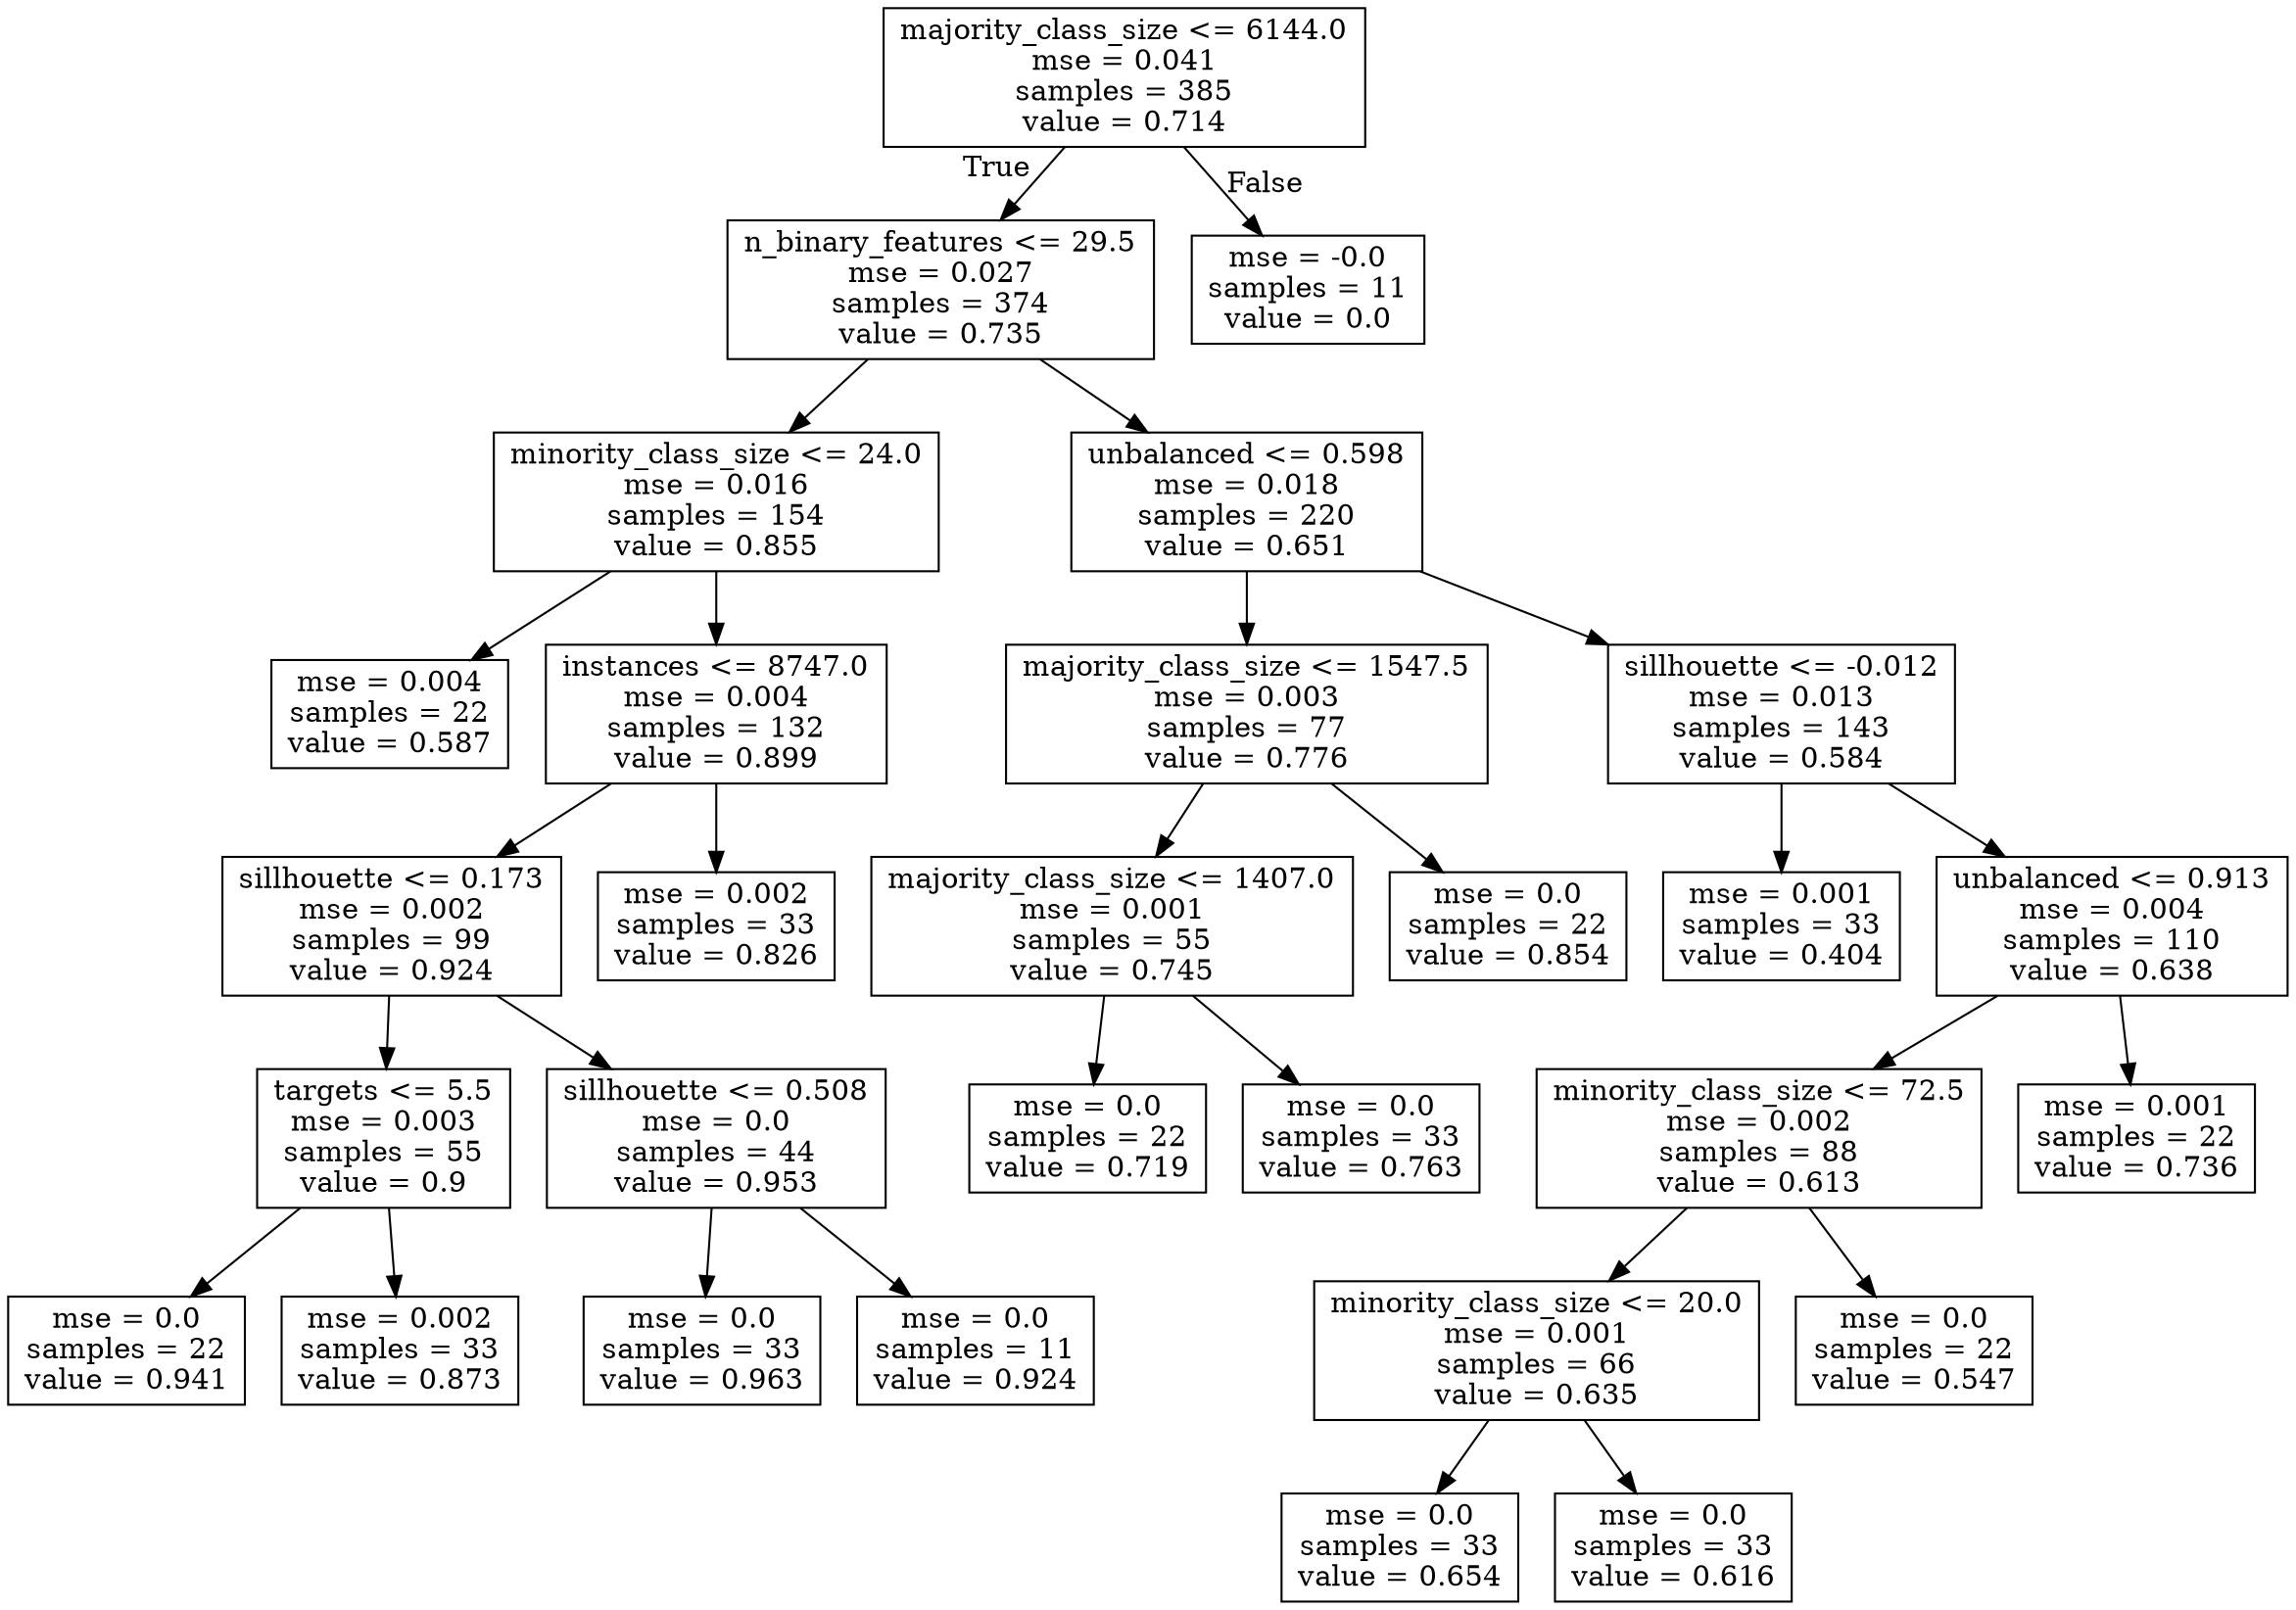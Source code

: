 digraph Tree {
node [shape=box] ;
0 [label="majority_class_size <= 6144.0\nmse = 0.041\nsamples = 385\nvalue = 0.714"] ;
1 [label="n_binary_features <= 29.5\nmse = 0.027\nsamples = 374\nvalue = 0.735"] ;
0 -> 1 [labeldistance=2.5, labelangle=45, headlabel="True"] ;
2 [label="minority_class_size <= 24.0\nmse = 0.016\nsamples = 154\nvalue = 0.855"] ;
1 -> 2 ;
3 [label="mse = 0.004\nsamples = 22\nvalue = 0.587"] ;
2 -> 3 ;
4 [label="instances <= 8747.0\nmse = 0.004\nsamples = 132\nvalue = 0.899"] ;
2 -> 4 ;
5 [label="sillhouette <= 0.173\nmse = 0.002\nsamples = 99\nvalue = 0.924"] ;
4 -> 5 ;
6 [label="targets <= 5.5\nmse = 0.003\nsamples = 55\nvalue = 0.9"] ;
5 -> 6 ;
7 [label="mse = 0.0\nsamples = 22\nvalue = 0.941"] ;
6 -> 7 ;
8 [label="mse = 0.002\nsamples = 33\nvalue = 0.873"] ;
6 -> 8 ;
9 [label="sillhouette <= 0.508\nmse = 0.0\nsamples = 44\nvalue = 0.953"] ;
5 -> 9 ;
10 [label="mse = 0.0\nsamples = 33\nvalue = 0.963"] ;
9 -> 10 ;
11 [label="mse = 0.0\nsamples = 11\nvalue = 0.924"] ;
9 -> 11 ;
12 [label="mse = 0.002\nsamples = 33\nvalue = 0.826"] ;
4 -> 12 ;
13 [label="unbalanced <= 0.598\nmse = 0.018\nsamples = 220\nvalue = 0.651"] ;
1 -> 13 ;
14 [label="majority_class_size <= 1547.5\nmse = 0.003\nsamples = 77\nvalue = 0.776"] ;
13 -> 14 ;
15 [label="majority_class_size <= 1407.0\nmse = 0.001\nsamples = 55\nvalue = 0.745"] ;
14 -> 15 ;
16 [label="mse = 0.0\nsamples = 22\nvalue = 0.719"] ;
15 -> 16 ;
17 [label="mse = 0.0\nsamples = 33\nvalue = 0.763"] ;
15 -> 17 ;
18 [label="mse = 0.0\nsamples = 22\nvalue = 0.854"] ;
14 -> 18 ;
19 [label="sillhouette <= -0.012\nmse = 0.013\nsamples = 143\nvalue = 0.584"] ;
13 -> 19 ;
20 [label="mse = 0.001\nsamples = 33\nvalue = 0.404"] ;
19 -> 20 ;
21 [label="unbalanced <= 0.913\nmse = 0.004\nsamples = 110\nvalue = 0.638"] ;
19 -> 21 ;
22 [label="minority_class_size <= 72.5\nmse = 0.002\nsamples = 88\nvalue = 0.613"] ;
21 -> 22 ;
23 [label="minority_class_size <= 20.0\nmse = 0.001\nsamples = 66\nvalue = 0.635"] ;
22 -> 23 ;
24 [label="mse = 0.0\nsamples = 33\nvalue = 0.654"] ;
23 -> 24 ;
25 [label="mse = 0.0\nsamples = 33\nvalue = 0.616"] ;
23 -> 25 ;
26 [label="mse = 0.0\nsamples = 22\nvalue = 0.547"] ;
22 -> 26 ;
27 [label="mse = 0.001\nsamples = 22\nvalue = 0.736"] ;
21 -> 27 ;
28 [label="mse = -0.0\nsamples = 11\nvalue = 0.0"] ;
0 -> 28 [labeldistance=2.5, labelangle=-45, headlabel="False"] ;
}
